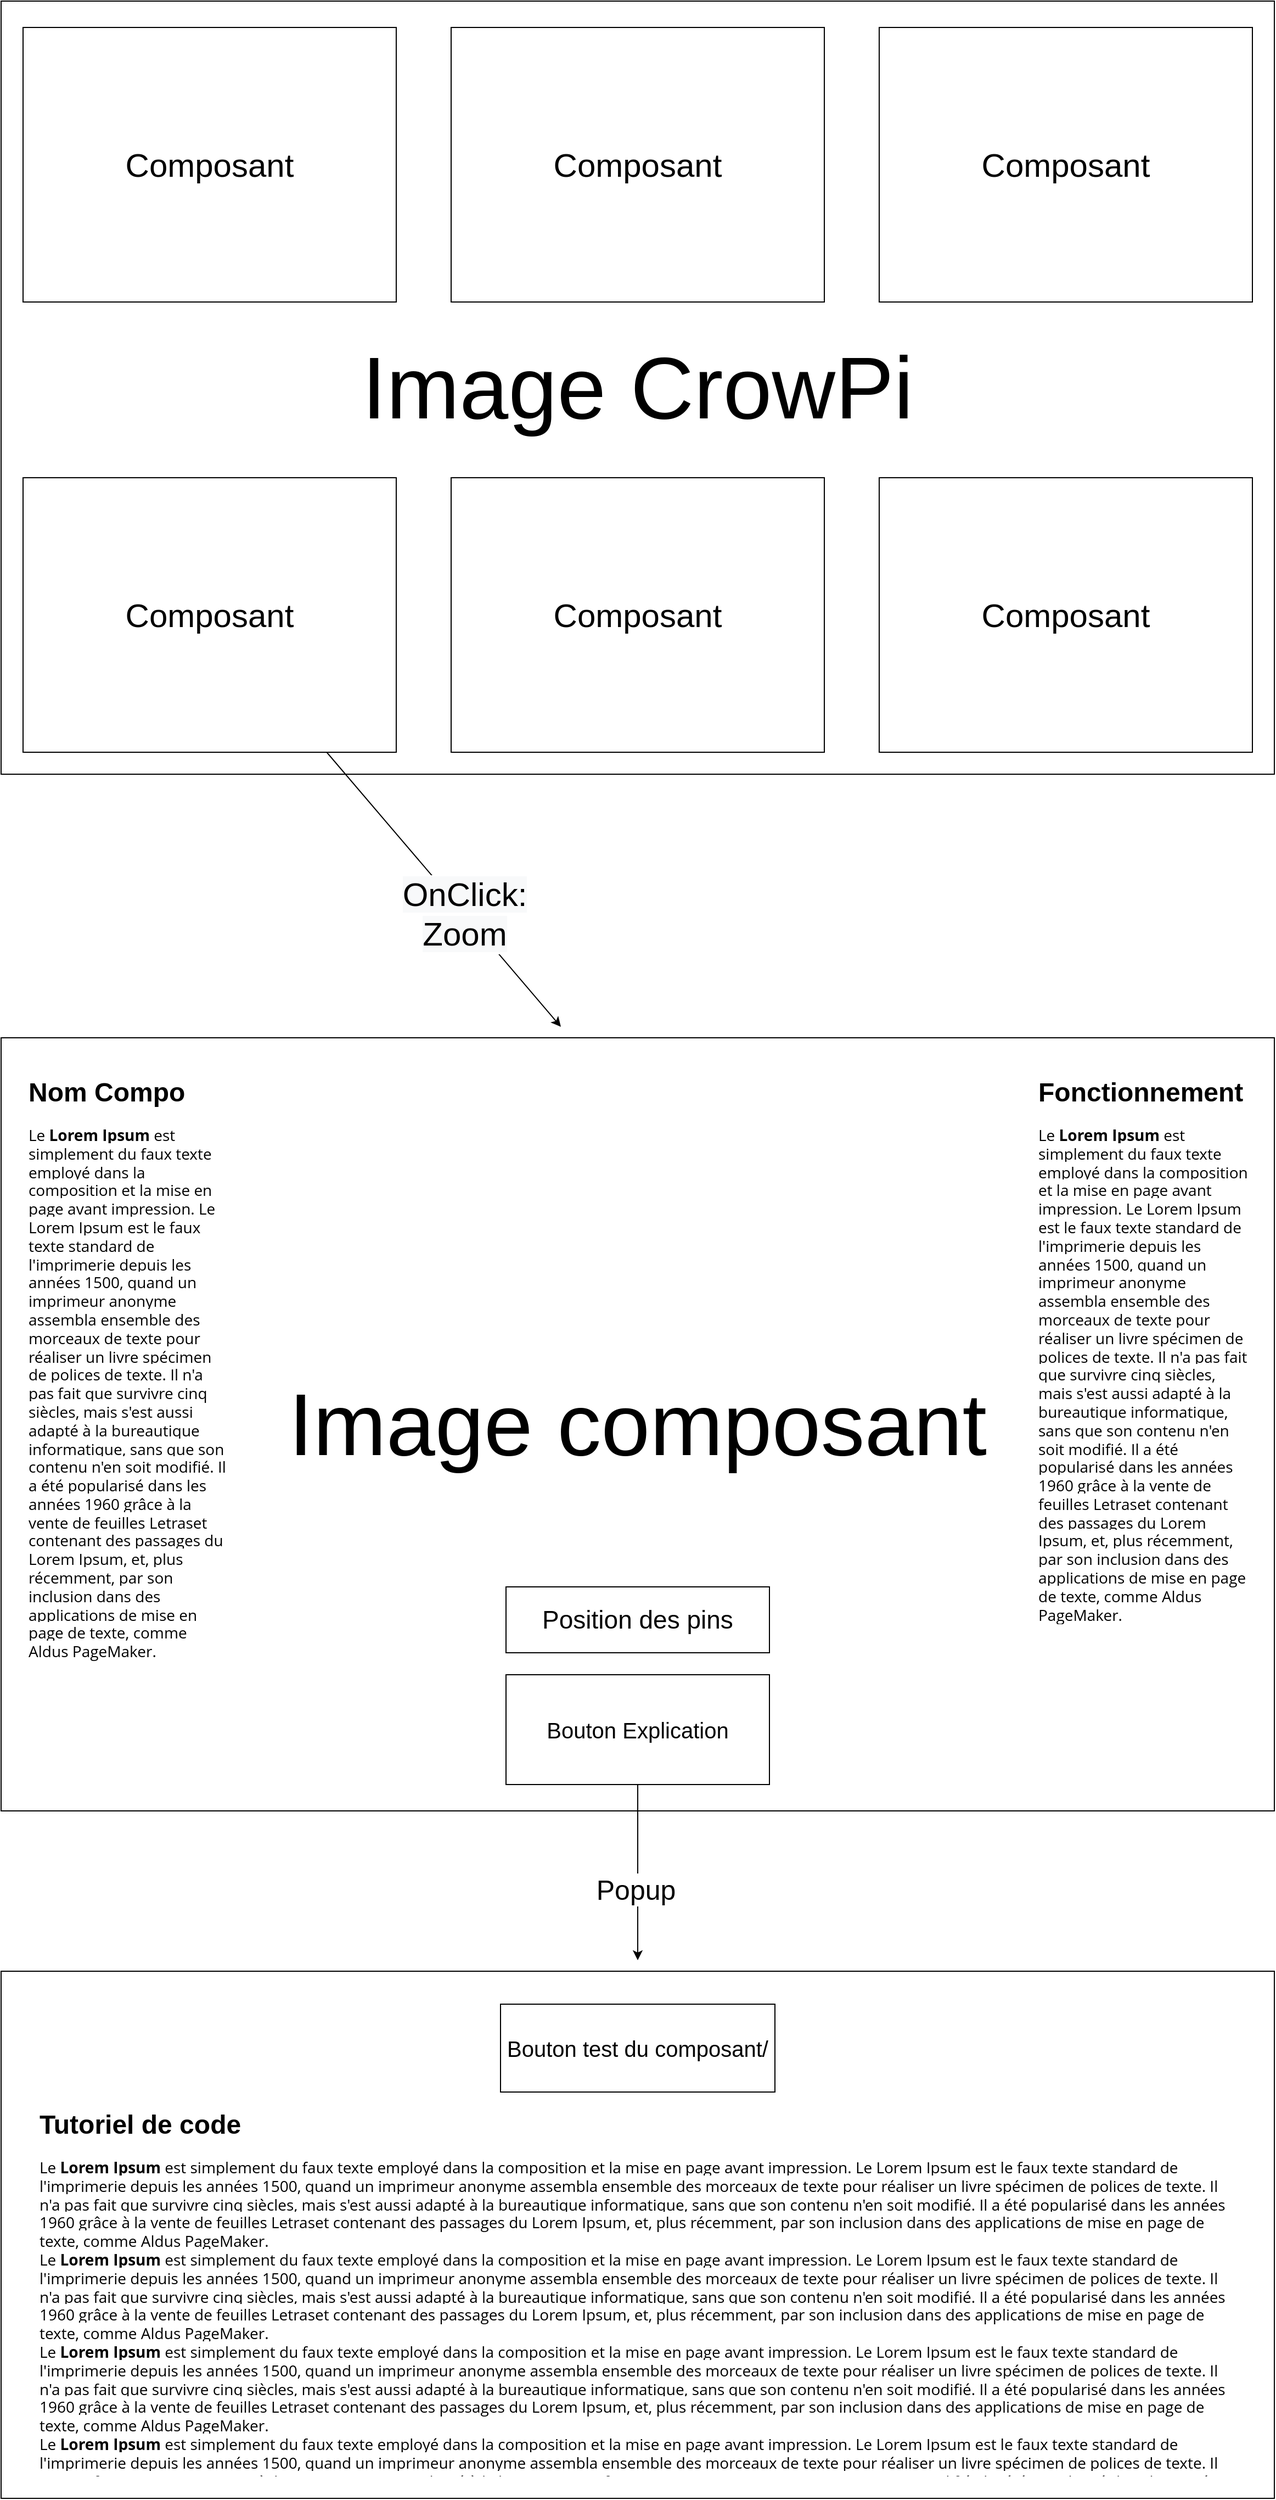<mxfile version="12.6.1" type="device"><diagram name="Page-1" id="c9db0220-8083-56f3-ca83-edcdcd058819"><mxGraphModel dx="1182" dy="771" grid="1" gridSize="10" guides="1" tooltips="1" connect="1" arrows="1" fold="1" page="1" pageScale="1.5" pageWidth="826" pageHeight="1169" background="#ffffff" math="0" shadow="0"><root><mxCell id="0" style=";html=1;"/><mxCell id="1" style=";html=1;" parent="0"/><mxCell id="7OufN6t2rwAsKLvUSF96-1" value="&lt;font style=&quot;font-size: 80px&quot;&gt;Image CrowPi&lt;/font&gt;" style="rounded=0;whiteSpace=wrap;html=1;" parent="1" vertex="1"><mxGeometry x="40" y="36" width="1160" height="704" as="geometry"/></mxCell><mxCell id="7OufN6t2rwAsKLvUSF96-2" value="&lt;span style=&quot;font-size: 30px ; white-space: normal&quot;&gt;Composant&lt;/span&gt;" style="rounded=0;whiteSpace=wrap;html=1;" parent="1" vertex="1"><mxGeometry x="60" y="470" width="340" height="250" as="geometry"/></mxCell><mxCell id="7OufN6t2rwAsKLvUSF96-3" value="&lt;span style=&quot;font-size: 30px ; white-space: normal&quot;&gt;Composant&lt;/span&gt;" style="rounded=0;whiteSpace=wrap;html=1;" parent="1" vertex="1"><mxGeometry x="450" y="470" width="340" height="250" as="geometry"/></mxCell><mxCell id="7OufN6t2rwAsKLvUSF96-4" value="&lt;span style=&quot;font-size: 30px ; white-space: normal&quot;&gt;Composant&lt;/span&gt;" style="rounded=0;whiteSpace=wrap;html=1;" parent="1" vertex="1"><mxGeometry x="840" y="470" width="340" height="250" as="geometry"/></mxCell><mxCell id="7OufN6t2rwAsKLvUSF96-5" value="&lt;font style=&quot;font-size: 30px&quot;&gt;Composant&lt;/font&gt;" style="rounded=0;whiteSpace=wrap;html=1;" parent="1" vertex="1"><mxGeometry x="60" y="60" width="340" height="250" as="geometry"/></mxCell><mxCell id="7OufN6t2rwAsKLvUSF96-6" value="&lt;span style=&quot;font-size: 30px&quot;&gt;Composant&lt;/span&gt;" style="rounded=0;whiteSpace=wrap;html=1;" parent="1" vertex="1"><mxGeometry x="450" y="60" width="340" height="250" as="geometry"/></mxCell><mxCell id="7OufN6t2rwAsKLvUSF96-7" value="&lt;span style=&quot;font-size: 30px ; white-space: normal&quot;&gt;Composant&lt;/span&gt;" style="rounded=0;whiteSpace=wrap;html=1;" parent="1" vertex="1"><mxGeometry x="840" y="60" width="340" height="250" as="geometry"/></mxCell><mxCell id="7OufN6t2rwAsKLvUSF96-8" value="" style="endArrow=classic;html=1;" parent="1" source="7OufN6t2rwAsKLvUSF96-2" edge="1"><mxGeometry width="50" height="50" relative="1" as="geometry"><mxPoint x="40" y="810" as="sourcePoint"/><mxPoint x="550" y="970" as="targetPoint"/></mxGeometry></mxCell><mxCell id="7OufN6t2rwAsKLvUSF96-9" value="&lt;span style=&quot;font-size: 30px ; white-space: normal ; background-color: rgb(248 , 249 , 250)&quot;&gt;OnClick: Zoom&lt;br&gt;&lt;/span&gt;" style="text;html=1;align=center;verticalAlign=middle;resizable=0;points=[];;labelBackgroundColor=#ffffff;" parent="7OufN6t2rwAsKLvUSF96-8" vertex="1" connectable="0"><mxGeometry x="0.168" relative="1" as="geometry"><mxPoint y="1" as="offset"/></mxGeometry></mxCell><mxCell id="7OufN6t2rwAsKLvUSF96-11" value="&lt;font style=&quot;font-size: 80px&quot;&gt;Image composant&lt;/font&gt;" style="rounded=0;whiteSpace=wrap;html=1;" parent="1" vertex="1"><mxGeometry x="40" y="980" width="1160" height="704" as="geometry"/></mxCell><mxCell id="7OufN6t2rwAsKLvUSF96-12" value="&lt;h1&gt;Nom Compo&lt;/h1&gt;&lt;p&gt;&lt;span style=&quot;font-family: &amp;#34;open sans&amp;#34; , &amp;#34;arial&amp;#34; , sans-serif ; font-size: 14px ; text-align: justify ; background-color: rgb(255 , 255 , 255)&quot;&gt;Le&amp;nbsp;&lt;/span&gt;&lt;strong style=&quot;margin: 0px ; padding: 0px ; font-family: &amp;#34;open sans&amp;#34; , &amp;#34;arial&amp;#34; , sans-serif ; font-size: 14px ; text-align: justify ; background-color: rgb(255 , 255 , 255)&quot;&gt;Lorem Ipsum&lt;/strong&gt;&lt;span style=&quot;font-family: &amp;#34;open sans&amp;#34; , &amp;#34;arial&amp;#34; , sans-serif ; font-size: 14px ; text-align: justify ; background-color: rgb(255 , 255 , 255)&quot;&gt;&amp;nbsp;est simplement du faux texte employé dans la composition et la mise en page avant impression. Le Lorem Ipsum est le faux texte standard de l'imprimerie depuis les années 1500, quand un imprimeur anonyme assembla ensemble des morceaux de texte pour réaliser un livre spécimen de polices de texte. Il n'a pas fait que survivre cinq siècles, mais s'est aussi adapté à la bureautique informatique, sans que son contenu n'en soit modifié. Il a été popularisé dans les années 1960 grâce à la vente de feuilles Letraset contenant des passages du Lorem Ipsum, et, plus récemment, par son inclusion dans des applications de mise en page de texte, comme Aldus PageMaker.&lt;/span&gt;&lt;br&gt;&lt;/p&gt;" style="text;html=1;strokeColor=none;fillColor=none;spacing=5;spacingTop=-20;whiteSpace=wrap;overflow=hidden;rounded=0;" parent="1" vertex="1"><mxGeometry x="60" y="1010" width="190" height="560" as="geometry"/></mxCell><mxCell id="7OufN6t2rwAsKLvUSF96-14" value="&lt;h1&gt;Fonctionnement&lt;/h1&gt;&lt;div&gt;&lt;span style=&quot;font-family: &amp;#34;open sans&amp;#34; , &amp;#34;arial&amp;#34; , sans-serif ; font-size: 14px ; text-align: justify ; background-color: rgb(255 , 255 , 255)&quot;&gt;Le&amp;nbsp;&lt;/span&gt;&lt;strong style=&quot;margin: 0px ; padding: 0px ; font-family: &amp;#34;open sans&amp;#34; , &amp;#34;arial&amp;#34; , sans-serif ; font-size: 14px ; text-align: justify ; background-color: rgb(255 , 255 , 255)&quot;&gt;Lorem Ipsum&lt;/strong&gt;&lt;span style=&quot;font-family: &amp;#34;open sans&amp;#34; , &amp;#34;arial&amp;#34; , sans-serif ; font-size: 14px ; text-align: justify ; background-color: rgb(255 , 255 , 255)&quot;&gt;&amp;nbsp;est simplement du faux texte employé dans la composition et la mise en page avant impression. Le Lorem Ipsum est le faux texte standard de l'imprimerie depuis les années 1500, quand un imprimeur anonyme assembla ensemble des morceaux de texte pour réaliser un livre spécimen de polices de texte. Il n'a pas fait que survivre cinq siècles, mais s'est aussi adapté à la bureautique informatique, sans que son contenu n'en soit modifié. Il a été popularisé dans les années 1960 grâce à la vente de feuilles Letraset contenant des passages du Lorem Ipsum, et, plus récemment, par son inclusion dans des applications de mise en page de texte, comme Aldus PageMaker.&lt;/span&gt;&lt;br&gt;&lt;/div&gt;" style="text;html=1;strokeColor=none;fillColor=none;spacing=5;spacingTop=-20;whiteSpace=wrap;overflow=hidden;rounded=0;" parent="1" vertex="1"><mxGeometry x="980" y="1010" width="200" height="530" as="geometry"/></mxCell><mxCell id="7OufN6t2rwAsKLvUSF96-17" value="&lt;font style=&quot;font-size: 20px&quot;&gt;Bouton Explication&lt;/font&gt;" style="rounded=0;whiteSpace=wrap;html=1;" parent="1" vertex="1"><mxGeometry x="500" y="1560" width="240" height="100" as="geometry"/></mxCell><mxCell id="7OufN6t2rwAsKLvUSF96-18" value="&lt;font style=&quot;font-size: 23px&quot;&gt;Position des pins&lt;/font&gt;" style="rounded=0;whiteSpace=wrap;html=1;" parent="1" vertex="1"><mxGeometry x="500" y="1480" width="240" height="60" as="geometry"/></mxCell><mxCell id="7OufN6t2rwAsKLvUSF96-19" value="" style="endArrow=classic;html=1;exitX=0.5;exitY=1;exitDx=0;exitDy=0;" parent="1" source="7OufN6t2rwAsKLvUSF96-17" edge="1"><mxGeometry width="50" height="50" relative="1" as="geometry"><mxPoint x="40" y="1760" as="sourcePoint"/><mxPoint x="620" y="1820" as="targetPoint"/></mxGeometry></mxCell><mxCell id="7OufN6t2rwAsKLvUSF96-21" value="&lt;font style=&quot;font-size: 25px&quot;&gt;Popup&lt;/font&gt;" style="text;html=1;align=center;verticalAlign=middle;resizable=0;points=[];;labelBackgroundColor=#ffffff;" parent="7OufN6t2rwAsKLvUSF96-19" vertex="1" connectable="0"><mxGeometry x="0.184" y="-2" relative="1" as="geometry"><mxPoint as="offset"/></mxGeometry></mxCell><mxCell id="7OufN6t2rwAsKLvUSF96-20" value="" style="rounded=0;whiteSpace=wrap;html=1;" parent="1" vertex="1"><mxGeometry x="40" y="1830" width="1160" height="480" as="geometry"/></mxCell><mxCell id="7OufN6t2rwAsKLvUSF96-22" value="&lt;span style=&quot;font-size: 20px ; white-space: normal&quot;&gt;Bouton test du composant/&lt;/span&gt;" style="rounded=0;whiteSpace=wrap;html=1;" parent="1" vertex="1"><mxGeometry x="495" y="1860" width="250" height="80" as="geometry"/></mxCell><mxCell id="7OufN6t2rwAsKLvUSF96-24" value="&lt;h1&gt;Tutoriel de code&lt;/h1&gt;&lt;div&gt;&lt;span style=&quot;font-family: &amp;#34;open sans&amp;#34; , &amp;#34;arial&amp;#34; , sans-serif ; font-size: 14px ; text-align: justify ; background-color: rgb(255 , 255 , 255)&quot;&gt;Le&amp;nbsp;&lt;/span&gt;&lt;strong style=&quot;margin: 0px ; padding: 0px ; font-family: &amp;#34;open sans&amp;#34; , &amp;#34;arial&amp;#34; , sans-serif ; font-size: 14px ; text-align: justify ; background-color: rgb(255 , 255 , 255)&quot;&gt;Lorem Ipsum&lt;/strong&gt;&lt;span style=&quot;font-family: &amp;#34;open sans&amp;#34; , &amp;#34;arial&amp;#34; , sans-serif ; font-size: 14px ; text-align: justify ; background-color: rgb(255 , 255 , 255)&quot;&gt;&amp;nbsp;est simplement du faux texte employé dans la composition et la mise en page avant impression. Le Lorem Ipsum est le faux texte standard de l'imprimerie depuis les années 1500, quand un imprimeur anonyme assembla ensemble des morceaux de texte pour réaliser un livre spécimen de polices de texte. Il n'a pas fait que survivre cinq siècles, mais s'est aussi adapté à la bureautique informatique, sans que son contenu n'en soit modifié. Il a été popularisé dans les années 1960 grâce à la vente de feuilles Letraset contenant des passages du Lorem Ipsum, et, plus récemment, par son inclusion dans des applications de mise en page de texte, comme Aldus PageMaker.&lt;/span&gt;&lt;br&gt;&lt;/div&gt;&lt;div&gt;&lt;span style=&quot;font-family: &amp;#34;open sans&amp;#34; , &amp;#34;arial&amp;#34; , sans-serif ; font-size: 14px ; text-align: justify ; background-color: rgb(255 , 255 , 255)&quot;&gt;Le&amp;nbsp;&lt;/span&gt;&lt;strong style=&quot;margin: 0px ; padding: 0px ; font-family: &amp;#34;open sans&amp;#34; , &amp;#34;arial&amp;#34; , sans-serif ; font-size: 14px ; text-align: justify ; background-color: rgb(255 , 255 , 255)&quot;&gt;Lorem Ipsum&lt;/strong&gt;&lt;span style=&quot;font-family: &amp;#34;open sans&amp;#34; , &amp;#34;arial&amp;#34; , sans-serif ; font-size: 14px ; text-align: justify ; background-color: rgb(255 , 255 , 255)&quot;&gt;&amp;nbsp;est simplement du faux texte employé dans la composition et la mise en page avant impression. Le Lorem Ipsum est le faux texte standard de l'imprimerie depuis les années 1500, quand un imprimeur anonyme assembla ensemble des morceaux de texte pour réaliser un livre spécimen de polices de texte. Il n'a pas fait que survivre cinq siècles, mais s'est aussi adapté à la bureautique informatique, sans que son contenu n'en soit modifié. Il a été popularisé dans les années 1960 grâce à la vente de feuilles Letraset contenant des passages du Lorem Ipsum, et, plus récemment, par son inclusion dans des applications de mise en page de texte, comme Aldus PageMaker.&lt;/span&gt;&lt;span style=&quot;font-family: &amp;#34;open sans&amp;#34; , &amp;#34;arial&amp;#34; , sans-serif ; font-size: 14px ; text-align: justify ; background-color: rgb(255 , 255 , 255)&quot;&gt;&lt;br&gt;&lt;/span&gt;&lt;/div&gt;&lt;div&gt;&lt;span style=&quot;font-family: &amp;#34;open sans&amp;#34; , &amp;#34;arial&amp;#34; , sans-serif ; font-size: 14px ; text-align: justify ; background-color: rgb(255 , 255 , 255)&quot;&gt;Le&amp;nbsp;&lt;/span&gt;&lt;strong style=&quot;margin: 0px ; padding: 0px ; font-family: &amp;#34;open sans&amp;#34; , &amp;#34;arial&amp;#34; , sans-serif ; font-size: 14px ; text-align: justify ; background-color: rgb(255 , 255 , 255)&quot;&gt;Lorem Ipsum&lt;/strong&gt;&lt;span style=&quot;font-family: &amp;#34;open sans&amp;#34; , &amp;#34;arial&amp;#34; , sans-serif ; font-size: 14px ; text-align: justify ; background-color: rgb(255 , 255 , 255)&quot;&gt;&amp;nbsp;est simplement du faux texte employé dans la composition et la mise en page avant impression. Le Lorem Ipsum est le faux texte standard de l'imprimerie depuis les années 1500, quand un imprimeur anonyme assembla ensemble des morceaux de texte pour réaliser un livre spécimen de polices de texte. Il n'a pas fait que survivre cinq siècles, mais s'est aussi adapté à la bureautique informatique, sans que son contenu n'en soit modifié. Il a été popularisé dans les années 1960 grâce à la vente de feuilles Letraset contenant des passages du Lorem Ipsum, et, plus récemment, par son inclusion dans des applications de mise en page de texte, comme Aldus PageMaker.&lt;/span&gt;&lt;span style=&quot;font-family: &amp;#34;open sans&amp;#34; , &amp;#34;arial&amp;#34; , sans-serif ; font-size: 14px ; text-align: justify ; background-color: rgb(255 , 255 , 255)&quot;&gt;&lt;br&gt;&lt;/span&gt;&lt;/div&gt;&lt;div&gt;&lt;span style=&quot;font-family: &amp;#34;open sans&amp;#34; , &amp;#34;arial&amp;#34; , sans-serif ; font-size: 14px ; text-align: justify ; background-color: rgb(255 , 255 , 255)&quot;&gt;Le&amp;nbsp;&lt;/span&gt;&lt;strong style=&quot;margin: 0px ; padding: 0px ; font-family: &amp;#34;open sans&amp;#34; , &amp;#34;arial&amp;#34; , sans-serif ; font-size: 14px ; text-align: justify ; background-color: rgb(255 , 255 , 255)&quot;&gt;Lorem Ipsum&lt;/strong&gt;&lt;span style=&quot;font-family: &amp;#34;open sans&amp;#34; , &amp;#34;arial&amp;#34; , sans-serif ; font-size: 14px ; text-align: justify ; background-color: rgb(255 , 255 , 255)&quot;&gt;&amp;nbsp;est simplement du faux texte employé dans la composition et la mise en page avant impression. Le Lorem Ipsum est le faux texte standard de l'imprimerie depuis les années 1500, quand un imprimeur anonyme assembla ensemble des morceaux de texte pour réaliser un livre spécimen de polices de texte. Il n'a pas fait que survivre cinq siècles, mais s'est aussi adapté à la bureautique informatique, sans que son contenu n'en soit modifié. Il a été popularisé dans les années 1960 grâce à la vente de feuilles Letraset contenant des passages du Lorem Ipsum, et, plus récemment, par son inclusion dans des applications de mise en page de texte, comme Aldus PageMaker.&lt;/span&gt;&lt;span style=&quot;font-family: &amp;#34;open sans&amp;#34; , &amp;#34;arial&amp;#34; , sans-serif ; font-size: 14px ; text-align: justify ; background-color: rgb(255 , 255 , 255)&quot;&gt;&lt;br&gt;&lt;/span&gt;&lt;/div&gt;" style="text;html=1;strokeColor=none;fillColor=none;spacing=5;spacingTop=-20;whiteSpace=wrap;overflow=hidden;rounded=0;" parent="1" vertex="1"><mxGeometry x="70" y="1950" width="1100" height="340" as="geometry"/></mxCell></root></mxGraphModel></diagram></mxfile>